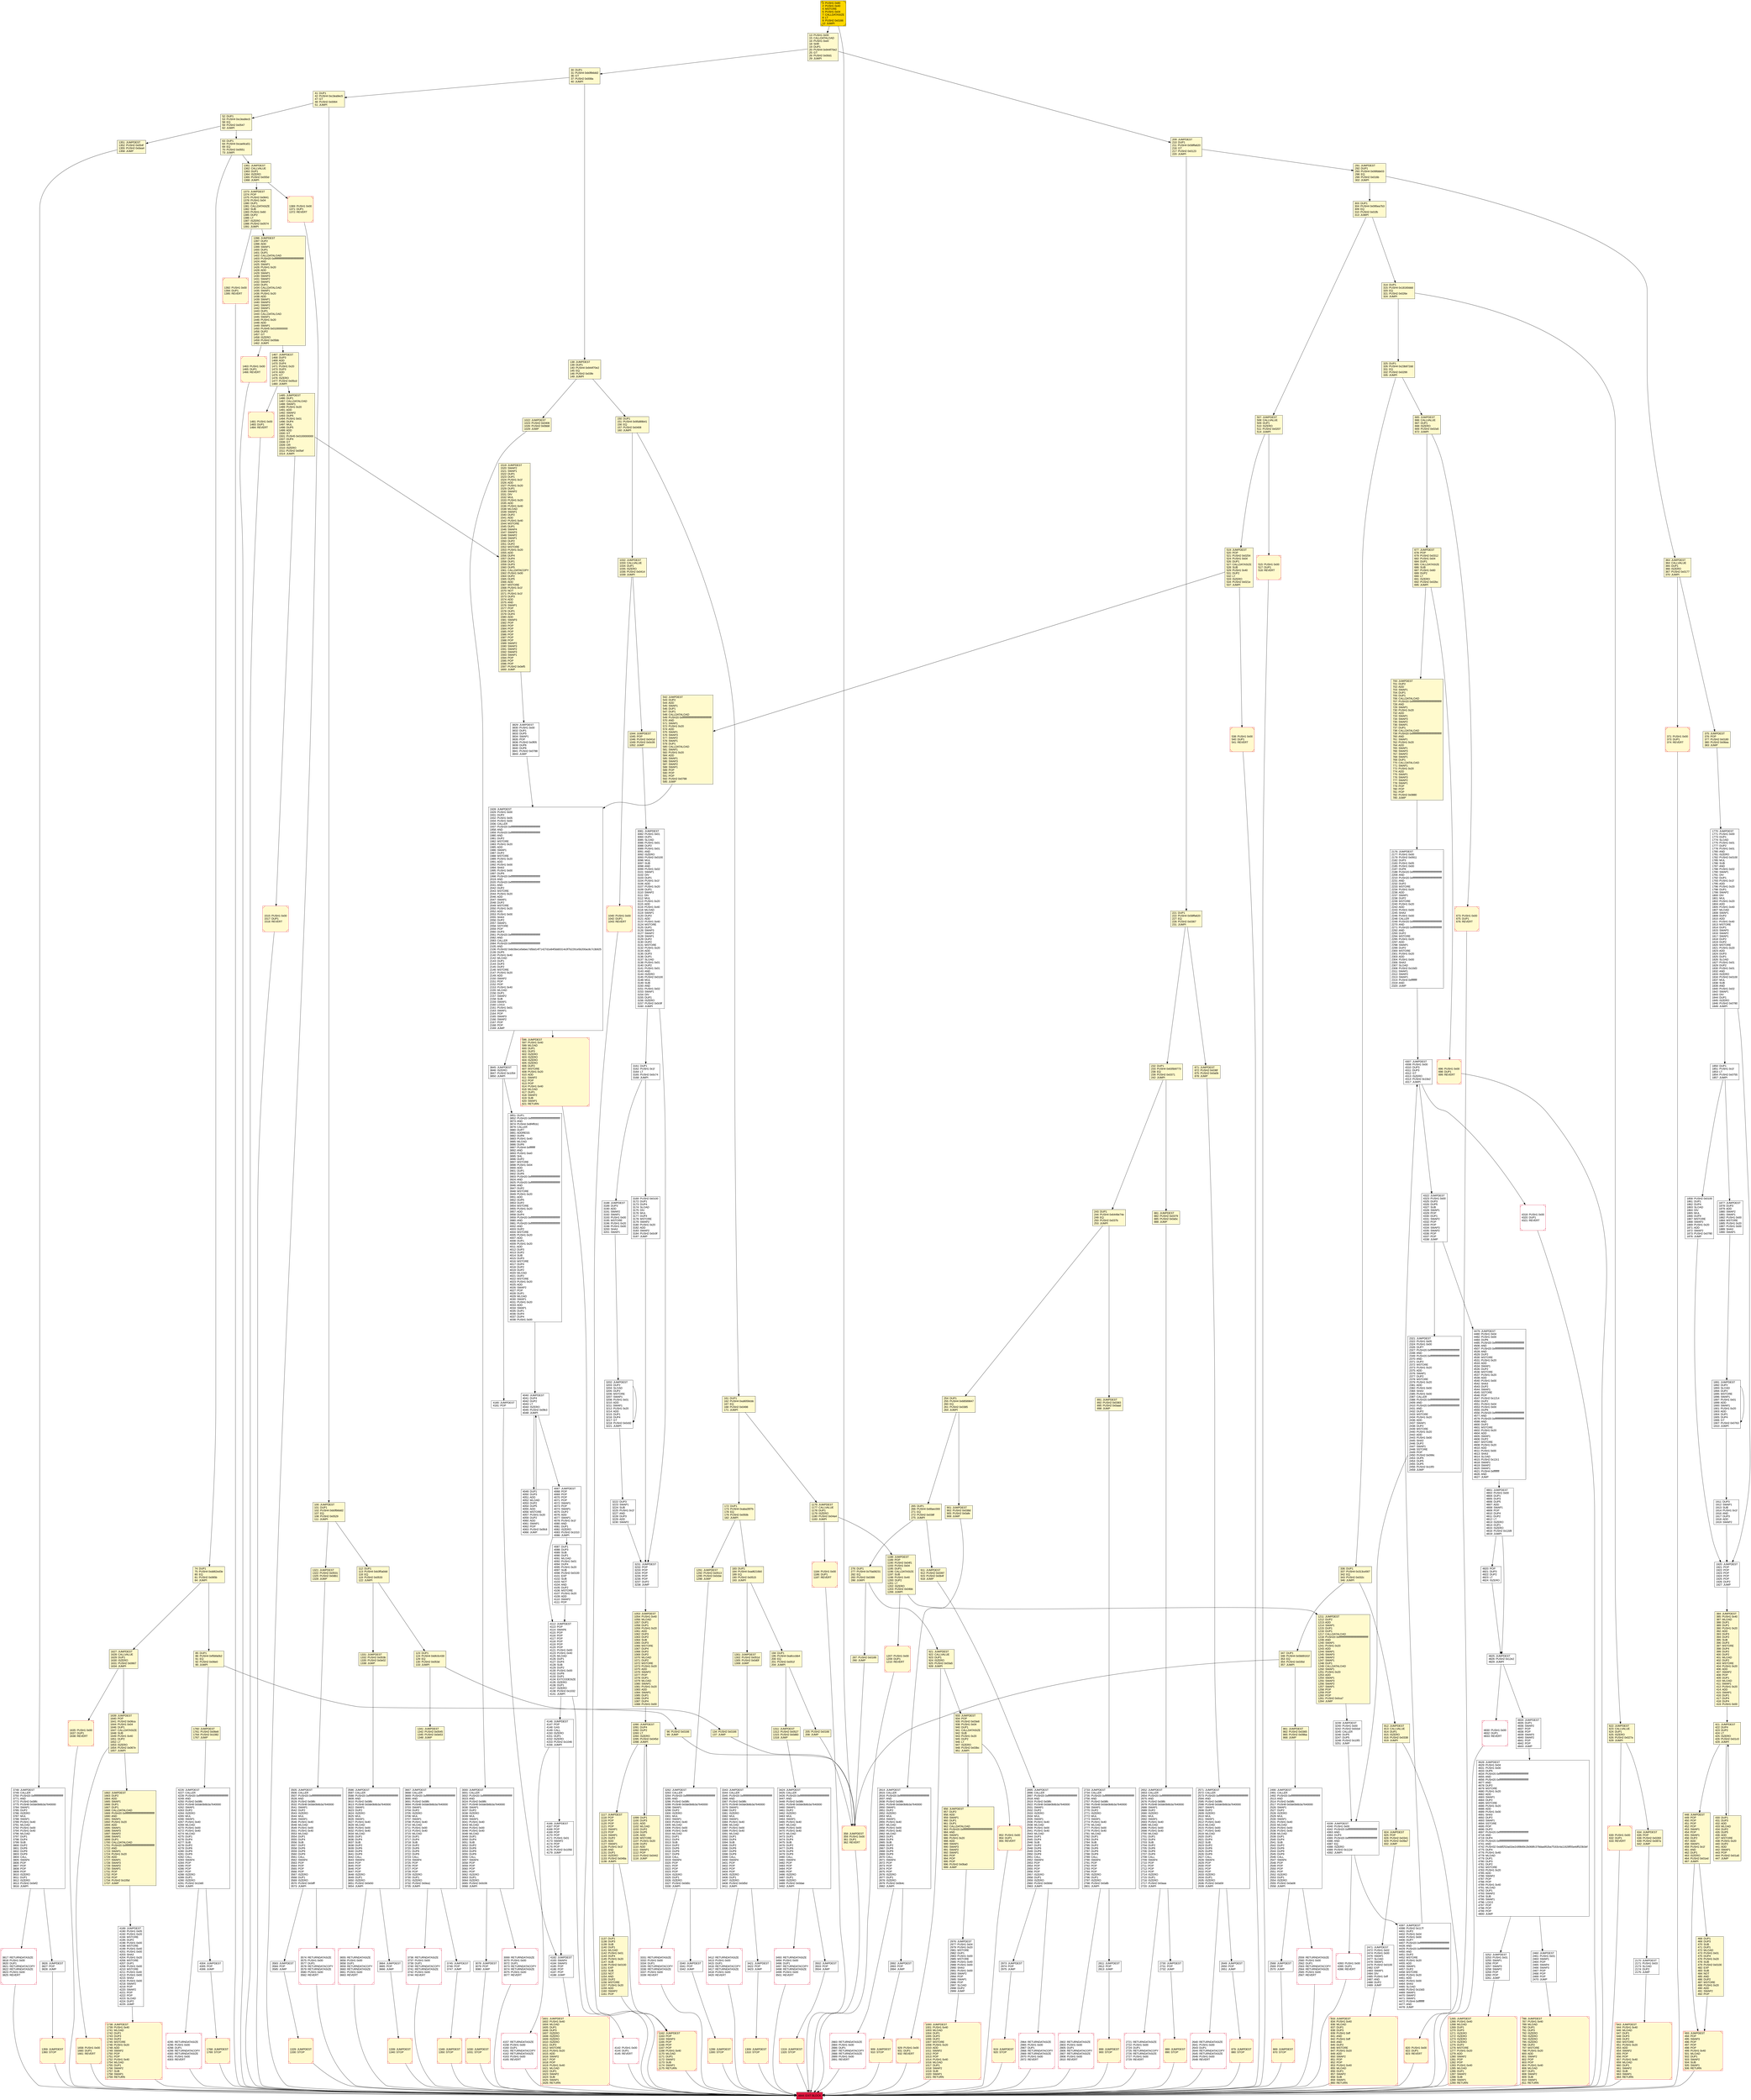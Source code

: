 digraph G {
bgcolor=transparent rankdir=UD;
node [shape=box style=filled color=black fillcolor=white fontname=arial fontcolor=black];
929 [label="929: PUSH1 0x00\l931: DUP1\l932: REVERT\l" fillcolor=lemonchiffon shape=Msquare color=crimson ];
63 [label="63: DUP1\l64: PUSH4 0xcae9ca51\l69: EQ\l70: PUSH2 0x0551\l73: JUMPI\l" fillcolor=lemonchiffon ];
919 [label="919: JUMPDEST\l920: STOP\l" fillcolor=lemonchiffon shape=Msquare color=crimson ];
287 [label="287: PUSH2 0x0166\l290: JUMP\l" fillcolor=lemonchiffon ];
336 [label="336: DUP1\l337: PUSH4 0x313ce567\l342: EQ\l343: PUSH2 0x032c\l346: JUMPI\l" fillcolor=lemonchiffon ];
1291 [label="1291: JUMPDEST\l1292: PUSH2 0x0513\l1295: PUSH2 0x0cbe\l1298: JUMP\l" fillcolor=lemonchiffon ];
1090 [label="1090: JUMPDEST\l1091: DUP4\l1092: DUP2\l1093: LT\l1094: ISZERO\l1095: PUSH2 0x045d\l1098: JUMPI\l" fillcolor=lemonchiffon ];
221 [label="221: DUP1\l222: PUSH4 0x58ffa620\l227: EQ\l228: PUSH2 0x0367\l231: JUMPI\l" fillcolor=lemonchiffon ];
1858 [label="1858: PUSH2 0x0100\l1861: DUP1\l1862: DUP4\l1863: SLOAD\l1864: DIV\l1865: MUL\l1866: DUP4\l1867: MSTORE\l1868: SWAP2\l1869: PUSH1 0x20\l1871: ADD\l1872: SWAP2\l1873: PUSH2 0x0780\l1876: JUMP\l" ];
1311 [label="1311: JUMPDEST\l1312: PUSH2 0x0527\l1315: PUSH2 0x0d60\l1318: JUMP\l" fillcolor=lemonchiffon ];
1463 [label="1463: PUSH1 0x00\l1465: DUP1\l1466: REVERT\l" fillcolor=lemonchiffon shape=Msquare color=crimson ];
899 [label="899: JUMPDEST\l900: STOP\l" fillcolor=lemonchiffon shape=Msquare color=crimson ];
909 [label="909: JUMPDEST\l910: STOP\l" fillcolor=lemonchiffon shape=Msquare color=crimson ];
952 [label="952: PUSH1 0x00\l954: DUP1\l955: REVERT\l" fillcolor=lemonchiffon shape=Msquare color=crimson ];
3252 [label="3252: JUMPDEST\l3253: PUSH1 0x01\l3255: SWAP1\l3256: POP\l3257: SWAP3\l3258: SWAP2\l3259: POP\l3260: POP\l3261: JUMP\l" ];
3000 [label="3000: JUMPDEST\l3001: CALLER\l3002: PUSH20 0xffffffffffffffffffffffffffffffffffffffff\l3023: AND\l3024: PUSH2 0x08fc\l3027: PUSH8 0x0de0b6b3a7640000\l3036: SWAP1\l3037: DUP2\l3038: ISZERO\l3039: MUL\l3040: SWAP1\l3041: PUSH1 0x40\l3043: MLOAD\l3044: PUSH1 0x00\l3046: PUSH1 0x40\l3048: MLOAD\l3049: DUP1\l3050: DUP4\l3051: SUB\l3052: DUP2\l3053: DUP6\l3054: DUP9\l3055: DUP9\l3056: CALL\l3057: SWAP4\l3058: POP\l3059: POP\l3060: POP\l3061: POP\l3062: ISZERO\l3063: DUP1\l3064: ISZERO\l3065: PUSH2 0x0c06\l3068: JUMPI\l" ];
4157 [label="4157: RETURNDATASIZE\l4158: PUSH1 0x00\l4160: DUP1\l4161: RETURNDATACOPY\l4162: RETURNDATASIZE\l4163: PUSH1 0x00\l4165: REVERT\l" shape=Msquare color=crimson ];
4339 [label="4339: JUMPDEST\l4340: PUSH1 0x00\l4342: PUSH20 0xffffffffffffffffffffffffffffffffffffffff\l4363: AND\l4364: DUP3\l4365: PUSH20 0xffffffffffffffffffffffffffffffffffffffff\l4386: AND\l4387: EQ\l4388: ISZERO\l4389: PUSH2 0x112d\l4392: JUMPI\l" ];
3340 [label="3340: JUMPDEST\l3341: POP\l3342: JUMP\l" ];
786 [label="786: JUMPDEST\l787: PUSH1 0x40\l789: MLOAD\l790: DUP1\l791: DUP3\l792: ISZERO\l793: ISZERO\l794: ISZERO\l795: ISZERO\l796: DUP2\l797: MSTORE\l798: PUSH1 0x20\l800: ADD\l801: SWAP2\l802: POP\l803: POP\l804: PUSH1 0x40\l806: MLOAD\l807: DUP1\l808: SWAP2\l809: SUB\l810: SWAP1\l811: RETURN\l" fillcolor=lemonchiffon shape=Msquare color=crimson ];
634 [label="634: JUMPDEST\l635: POP\l636: PUSH2 0x0283\l639: PUSH2 0x087a\l642: JUMP\l" fillcolor=lemonchiffon ];
254 [label="254: DUP1\l255: PUSH4 0x68589847\l260: EQ\l261: PUSH2 0x0385\l264: JUMPI\l" fillcolor=lemonchiffon ];
1467 [label="1467: JUMPDEST\l1468: DUP3\l1469: ADD\l1470: DUP4\l1471: PUSH1 0x20\l1473: DUP3\l1474: ADD\l1475: GT\l1476: ISZERO\l1477: PUSH2 0x05cd\l1480: JUMPI\l" fillcolor=lemonchiffon ];
1485 [label="1485: JUMPDEST\l1486: DUP1\l1487: CALLDATALOAD\l1488: SWAP1\l1489: PUSH1 0x20\l1491: ADD\l1492: SWAP2\l1493: DUP5\l1494: PUSH1 0x01\l1496: DUP4\l1497: MUL\l1498: DUP5\l1499: ADD\l1500: GT\l1501: PUSH5 0x0100000000\l1507: DUP4\l1508: GT\l1509: OR\l1510: ISZERO\l1511: PUSH2 0x05ef\l1514: JUMPI\l" fillcolor=lemonchiffon ];
1928 [label="1928: JUMPDEST\l1929: PUSH1 0x00\l1931: DUP2\l1932: PUSH1 0x05\l1934: PUSH1 0x00\l1936: CALLER\l1937: PUSH20 0xffffffffffffffffffffffffffffffffffffffff\l1958: AND\l1959: PUSH20 0xffffffffffffffffffffffffffffffffffffffff\l1980: AND\l1981: DUP2\l1982: MSTORE\l1983: PUSH1 0x20\l1985: ADD\l1986: SWAP1\l1987: DUP2\l1988: MSTORE\l1989: PUSH1 0x20\l1991: ADD\l1992: PUSH1 0x00\l1994: SHA3\l1995: PUSH1 0x00\l1997: DUP6\l1998: PUSH20 0xffffffffffffffffffffffffffffffffffffffff\l2019: AND\l2020: PUSH20 0xffffffffffffffffffffffffffffffffffffffff\l2041: AND\l2042: DUP2\l2043: MSTORE\l2044: PUSH1 0x20\l2046: ADD\l2047: SWAP1\l2048: DUP2\l2049: MSTORE\l2050: PUSH1 0x20\l2052: ADD\l2053: PUSH1 0x00\l2055: SHA3\l2056: DUP2\l2057: SWAP1\l2058: SSTORE\l2059: POP\l2060: DUP3\l2061: PUSH20 0xffffffffffffffffffffffffffffffffffffffff\l2082: AND\l2083: CALLER\l2084: PUSH20 0xffffffffffffffffffffffffffffffffffffffff\l2105: AND\l2106: PUSH32 0x8c5be1e5ebec7d5bd14f71427d1e84f3dd0314c0f7b2291e5b200ac8c7c3b925\l2139: DUP5\l2140: PUSH1 0x40\l2142: MLOAD\l2143: DUP1\l2144: DUP3\l2145: DUP2\l2146: MSTORE\l2147: PUSH1 0x20\l2149: ADD\l2150: SWAP2\l2151: POP\l2152: POP\l2153: PUSH1 0x40\l2155: MLOAD\l2156: DUP1\l2157: SWAP2\l2158: SUB\l2159: SWAP1\l2160: LOG3\l2161: PUSH1 0x01\l2163: SWAP1\l2164: POP\l2165: SWAP3\l2166: SWAP2\l2167: POP\l2168: POP\l2169: JUMP\l" ];
2814 [label="2814: JUMPDEST\l2815: CALLER\l2816: PUSH20 0xffffffffffffffffffffffffffffffffffffffff\l2837: AND\l2838: PUSH2 0x08fc\l2841: PUSH8 0x0de0b6b3a7640000\l2850: SWAP1\l2851: DUP2\l2852: ISZERO\l2853: MUL\l2854: SWAP1\l2855: PUSH1 0x40\l2857: MLOAD\l2858: PUSH1 0x00\l2860: PUSH1 0x40\l2862: MLOAD\l2863: DUP1\l2864: DUP4\l2865: SUB\l2866: DUP2\l2867: DUP6\l2868: DUP9\l2869: DUP9\l2870: CALL\l2871: SWAP4\l2872: POP\l2873: POP\l2874: POP\l2875: POP\l2876: ISZERO\l2877: DUP1\l2878: ISZERO\l2879: PUSH2 0x0b4c\l2882: JUMPI\l" ];
3202 [label="3202: JUMPDEST\l3203: DUP2\l3204: SLOAD\l3205: DUP2\l3206: MSTORE\l3207: SWAP1\l3208: PUSH1 0x01\l3210: ADD\l3211: SWAP1\l3212: PUSH1 0x20\l3214: ADD\l3215: DUP1\l3216: DUP4\l3217: GT\l3218: PUSH2 0x0c82\l3221: JUMPI\l" ];
1519 [label="1519: JUMPDEST\l1520: SWAP2\l1521: SWAP1\l1522: DUP1\l1523: DUP1\l1524: PUSH1 0x1f\l1526: ADD\l1527: PUSH1 0x20\l1529: DUP1\l1530: SWAP2\l1531: DIV\l1532: MUL\l1533: PUSH1 0x20\l1535: ADD\l1536: PUSH1 0x40\l1538: MLOAD\l1539: SWAP1\l1540: DUP2\l1541: ADD\l1542: PUSH1 0x40\l1544: MSTORE\l1545: DUP1\l1546: SWAP4\l1547: SWAP3\l1548: SWAP2\l1549: SWAP1\l1550: DUP2\l1551: DUP2\l1552: MSTORE\l1553: PUSH1 0x20\l1555: ADD\l1556: DUP4\l1557: DUP4\l1558: DUP1\l1559: DUP3\l1560: DUP5\l1561: CALLDATACOPY\l1562: PUSH1 0x00\l1564: DUP2\l1565: DUP5\l1566: ADD\l1567: MSTORE\l1568: PUSH1 0x1f\l1570: NOT\l1571: PUSH1 0x1f\l1573: DUP3\l1574: ADD\l1575: AND\l1576: SWAP1\l1577: POP\l1578: DUP1\l1579: DUP4\l1580: ADD\l1581: SWAP3\l1582: POP\l1583: POP\l1584: POP\l1585: POP\l1586: POP\l1587: POP\l1588: POP\l1589: SWAP2\l1590: SWAP3\l1591: SWAP2\l1592: SWAP3\l1593: SWAP1\l1594: POP\l1595: POP\l1596: POP\l1597: PUSH2 0x0ef5\l1600: JUMP\l" fillcolor=lemonchiffon ];
1515 [label="1515: PUSH1 0x00\l1517: DUP1\l1518: REVERT\l" fillcolor=lemonchiffon shape=Msquare color=crimson ];
2640 [label="2640: RETURNDATASIZE\l2641: PUSH1 0x00\l2643: DUP1\l2644: RETURNDATACOPY\l2645: RETURNDATASIZE\l2646: PUSH1 0x00\l2648: REVERT\l" shape=Msquare color=crimson ];
1877 [label="1877: JUMPDEST\l1878: DUP3\l1879: ADD\l1880: SWAP2\l1881: SWAP1\l1882: PUSH1 0x00\l1884: MSTORE\l1885: PUSH1 0x20\l1887: PUSH1 0x00\l1889: SHA3\l1890: SWAP1\l" ];
2321 [label="2321: JUMPDEST\l2322: PUSH1 0x05\l2324: PUSH1 0x00\l2326: DUP7\l2327: PUSH20 0xffffffffffffffffffffffffffffffffffffffff\l2348: AND\l2349: PUSH20 0xffffffffffffffffffffffffffffffffffffffff\l2370: AND\l2371: DUP2\l2372: MSTORE\l2373: PUSH1 0x20\l2375: ADD\l2376: SWAP1\l2377: DUP2\l2378: MSTORE\l2379: PUSH1 0x20\l2381: ADD\l2382: PUSH1 0x00\l2384: SHA3\l2385: PUSH1 0x00\l2387: CALLER\l2388: PUSH20 0xffffffffffffffffffffffffffffffffffffffff\l2409: AND\l2410: PUSH20 0xffffffffffffffffffffffffffffffffffffffff\l2431: AND\l2432: DUP2\l2433: MSTORE\l2434: PUSH1 0x20\l2436: ADD\l2437: SWAP1\l2438: DUP2\l2439: MSTORE\l2440: PUSH1 0x20\l2442: ADD\l2443: PUSH1 0x00\l2445: SHA3\l2446: DUP2\l2447: SWAP1\l2448: SSTORE\l2449: POP\l2450: PUSH2 0x099c\l2453: DUP5\l2454: DUP5\l2455: DUP5\l2456: PUSH2 0x10f3\l2459: JUMP\l" ];
861 [label="861: JUMPDEST\l862: PUSH2 0x0365\l865: PUSH2 0x09ba\l868: JUMP\l" fillcolor=lemonchiffon ];
911 [label="911: JUMPDEST\l912: PUSH2 0x0397\l915: PUSH2 0x0b4f\l918: JUMP\l" fillcolor=lemonchiffon ];
2895 [label="2895: JUMPDEST\l2896: CALLER\l2897: PUSH20 0xffffffffffffffffffffffffffffffffffffffff\l2918: AND\l2919: PUSH2 0x08fc\l2922: PUSH8 0x0de0b6b3a7640000\l2931: SWAP1\l2932: DUP2\l2933: ISZERO\l2934: MUL\l2935: SWAP1\l2936: PUSH1 0x40\l2938: MLOAD\l2939: PUSH1 0x00\l2941: PUSH1 0x40\l2943: MLOAD\l2944: DUP1\l2945: DUP4\l2946: SUB\l2947: DUP2\l2948: DUP6\l2949: DUP9\l2950: DUP9\l2951: CALL\l2952: SWAP4\l2953: POP\l2954: POP\l2955: POP\l2956: POP\l2957: ISZERO\l2958: DUP1\l2959: ISZERO\l2960: PUSH2 0x0b9d\l2963: JUMPI\l" ];
1000 [label="1000: JUMPDEST\l1001: PUSH1 0x40\l1003: MLOAD\l1004: DUP1\l1005: DUP3\l1006: DUP2\l1007: MSTORE\l1008: PUSH1 0x20\l1010: ADD\l1011: SWAP2\l1012: POP\l1013: POP\l1014: PUSH1 0x40\l1016: MLOAD\l1017: DUP1\l1018: SWAP2\l1019: SUB\l1020: SWAP1\l1021: RETURN\l" fillcolor=lemonchiffon shape=Msquare color=crimson ];
3655 [label="3655: RETURNDATASIZE\l3656: PUSH1 0x00\l3658: DUP1\l3659: RETURNDATACOPY\l3660: RETURNDATASIZE\l3661: PUSH1 0x00\l3663: REVERT\l" shape=Msquare color=crimson ];
4820 [label="4820: POP\l4821: DUP3\l4822: DUP2\l4823: LT\l4824: ISZERO\l" ];
138 [label="138: JUMPDEST\l139: DUP1\l140: PUSH4 0x944f70e2\l145: EQ\l146: PUSH2 0x03fe\l149: JUMPI\l" fillcolor=lemonchiffon ];
0 [label="0: PUSH1 0x80\l2: PUSH1 0x40\l4: MSTORE\l5: PUSH1 0x04\l7: CALLDATASIZE\l8: LT\l9: PUSH2 0x0166\l12: JUMPI\l" fillcolor=lemonchiffon shape=Msquare fillcolor=gold ];
4180 [label="4180: JUMPDEST\l4181: POP\l" ];
3262 [label="3262: JUMPDEST\l3263: CALLER\l3264: PUSH20 0xffffffffffffffffffffffffffffffffffffffff\l3285: AND\l3286: PUSH2 0x08fc\l3289: PUSH8 0x0de0b6b3a7640000\l3298: SWAP1\l3299: DUP2\l3300: ISZERO\l3301: MUL\l3302: SWAP1\l3303: PUSH1 0x40\l3305: MLOAD\l3306: PUSH1 0x00\l3308: PUSH1 0x40\l3310: MLOAD\l3311: DUP1\l3312: DUP4\l3313: SUB\l3314: DUP2\l3315: DUP6\l3316: DUP9\l3317: DUP9\l3318: CALL\l3319: SWAP4\l3320: POP\l3321: POP\l3322: POP\l3323: POP\l3324: ISZERO\l3325: DUP1\l3326: ISZERO\l3327: PUSH2 0x0d0c\l3330: JUMPI\l" ];
1481 [label="1481: PUSH1 0x00\l1483: DUP1\l1484: REVERT\l" fillcolor=lemonchiffon shape=Msquare color=crimson ];
183 [label="183: DUP1\l184: PUSH4 0xad6216b0\l189: EQ\l190: PUSH2 0x0515\l193: JUMPI\l" fillcolor=lemonchiffon ];
2892 [label="2892: JUMPDEST\l2893: POP\l2894: JUMP\l" ];
921 [label="921: JUMPDEST\l922: CALLVALUE\l923: DUP1\l924: ISZERO\l925: PUSH2 0x03a5\l928: JUMPI\l" fillcolor=lemonchiffon ];
1117 [label="1117: JUMPDEST\l1118: POP\l1119: POP\l1120: POP\l1121: POP\l1122: SWAP1\l1123: POP\l1124: SWAP1\l1125: DUP2\l1126: ADD\l1127: SWAP1\l1128: PUSH1 0x1f\l1130: AND\l1131: DUP1\l1132: ISZERO\l1133: PUSH2 0x048a\l1136: JUMPI\l" fillcolor=lemonchiffon ];
493 [label="493: JUMPDEST\l494: POP\l495: SWAP3\l496: POP\l497: POP\l498: POP\l499: PUSH1 0x40\l501: MLOAD\l502: DUP1\l503: SWAP2\l504: SUB\l505: SWAP1\l506: RETURN\l" fillcolor=lemonchiffon shape=Msquare color=crimson ];
3421 [label="3421: JUMPDEST\l3422: POP\l3423: JUMP\l" ];
4166 [label="4166: JUMPDEST\l4167: POP\l4168: POP\l4169: POP\l4170: POP\l4171: PUSH1 0x01\l4173: SWAP2\l4174: POP\l4175: POP\l4176: PUSH2 0x1056\l4179: JUMP\l" ];
85 [label="85: DUP1\l86: PUSH4 0xf5bfa0b2\l91: EQ\l92: PUSH2 0x06e0\l95: JUMPI\l" fillcolor=lemonchiffon ];
3736 [label="3736: RETURNDATASIZE\l3737: PUSH1 0x00\l3739: DUP1\l3740: RETURNDATACOPY\l3741: RETURNDATASIZE\l3742: PUSH1 0x00\l3744: REVERT\l" shape=Msquare color=crimson ];
1299 [label="1299: JUMPDEST\l1300: STOP\l" fillcolor=lemonchiffon shape=Msquare color=crimson ];
194 [label="194: DUP1\l195: PUSH4 0xafcccbb4\l200: EQ\l201: PUSH2 0x051f\l204: JUMPI\l" fillcolor=lemonchiffon ];
4393 [label="4393: PUSH1 0x00\l4395: DUP1\l4396: REVERT\l" shape=Msquare color=crimson ];
1309 [label="1309: JUMPDEST\l1310: STOP\l" fillcolor=lemonchiffon shape=Msquare color=crimson ];
3502 [label="3502: JUMPDEST\l3503: POP\l3504: JUMP\l" ];
1188 [label="1188: JUMPDEST\l1189: POP\l1190: PUSH2 0x04f1\l1193: PUSH1 0x04\l1195: DUP1\l1196: CALLDATASIZE\l1197: SUB\l1198: PUSH1 0x40\l1200: DUP2\l1201: LT\l1202: ISZERO\l1203: PUSH2 0x04bb\l1206: JUMPI\l" fillcolor=lemonchiffon ];
820 [label="820: PUSH1 0x00\l822: DUP1\l823: REVERT\l" fillcolor=lemonchiffon shape=Msquare color=crimson ];
276 [label="276: DUP1\l277: PUSH4 0x70a08231\l282: EQ\l283: PUSH2 0x0399\l286: JUMPI\l" fillcolor=lemonchiffon ];
4479 [label="4479: JUMPDEST\l4480: PUSH1 0x04\l4482: PUSH1 0x00\l4484: DUP6\l4485: PUSH20 0xffffffffffffffffffffffffffffffffffffffff\l4506: AND\l4507: PUSH20 0xffffffffffffffffffffffffffffffffffffffff\l4528: AND\l4529: DUP2\l4530: MSTORE\l4531: PUSH1 0x20\l4533: ADD\l4534: SWAP1\l4535: DUP2\l4536: MSTORE\l4537: PUSH1 0x20\l4539: ADD\l4540: PUSH1 0x00\l4542: SHA3\l4543: DUP2\l4544: SWAP1\l4545: SSTORE\l4546: POP\l4547: PUSH2 0x1214\l4550: DUP2\l4551: PUSH1 0x04\l4553: PUSH1 0x00\l4555: DUP6\l4556: PUSH20 0xffffffffffffffffffffffffffffffffffffffff\l4577: AND\l4578: PUSH20 0xffffffffffffffffffffffffffffffffffffffff\l4599: AND\l4600: DUP2\l4601: MSTORE\l4602: PUSH1 0x20\l4604: ADD\l4605: SWAP1\l4606: DUP2\l4607: MSTORE\l4608: PUSH1 0x20\l4610: ADD\l4611: PUSH1 0x00\l4613: SHA3\l4614: SLOAD\l4615: PUSH2 0x12c1\l4618: SWAP1\l4619: SWAP2\l4620: SWAP1\l4621: PUSH4 0xffffffff\l4626: AND\l4627: JUMP\l" ];
112 [label="112: DUP1\l113: PUSH4 0xb3f5a0dd\l118: EQ\l119: PUSH2 0x0533\l122: JUMPI\l" fillcolor=lemonchiffon ];
4307 [label="4307: JUMPDEST\l4308: PUSH1 0x00\l4310: DUP3\l4311: DUP3\l4312: GT\l4313: ISZERO\l4314: PUSH2 0x10e2\l4317: JUMPI\l" ];
1351 [label="1351: JUMPDEST\l1352: PUSH2 0x054f\l1355: PUSH2 0x0ea4\l1358: JUMP\l" fillcolor=lemonchiffon ];
347 [label="347: DUP1\l348: PUSH4 0x58d9161f\l353: EQ\l354: PUSH2 0x035d\l357: JUMPI\l" fillcolor=lemonchiffon ];
2176 [label="2176: JUMPDEST\l2177: PUSH1 0x00\l2179: PUSH2 0x0911\l2182: DUP3\l2183: PUSH1 0x05\l2185: PUSH1 0x00\l2187: DUP8\l2188: PUSH20 0xffffffffffffffffffffffffffffffffffffffff\l2209: AND\l2210: PUSH20 0xffffffffffffffffffffffffffffffffffffffff\l2231: AND\l2232: DUP2\l2233: MSTORE\l2234: PUSH1 0x20\l2236: ADD\l2237: SWAP1\l2238: DUP2\l2239: MSTORE\l2240: PUSH1 0x20\l2242: ADD\l2243: PUSH1 0x00\l2245: SHA3\l2246: PUSH1 0x00\l2248: CALLER\l2249: PUSH20 0xffffffffffffffffffffffffffffffffffffffff\l2270: AND\l2271: PUSH20 0xffffffffffffffffffffffffffffffffffffffff\l2292: AND\l2293: DUP2\l2294: MSTORE\l2295: PUSH1 0x20\l2297: ADD\l2298: SWAP1\l2299: DUP2\l2300: MSTORE\l2301: PUSH1 0x20\l2303: ADD\l2304: PUSH1 0x00\l2306: SHA3\l2307: SLOAD\l2308: PUSH2 0x10d3\l2311: SWAP1\l2312: SWAP2\l2313: SWAP1\l2314: PUSH4 0xffffffff\l2319: AND\l2320: JUMP\l" ];
3586 [label="3586: JUMPDEST\l3587: CALLER\l3588: PUSH20 0xffffffffffffffffffffffffffffffffffffffff\l3609: AND\l3610: PUSH2 0x08fc\l3613: PUSH8 0x0de0b6b3a7640000\l3622: SWAP1\l3623: DUP2\l3624: ISZERO\l3625: MUL\l3626: SWAP1\l3627: PUSH1 0x40\l3629: MLOAD\l3630: PUSH1 0x00\l3632: PUSH1 0x40\l3634: MLOAD\l3635: DUP1\l3636: DUP4\l3637: SUB\l3638: DUP2\l3639: DUP6\l3640: DUP9\l3641: DUP9\l3642: CALL\l3643: SWAP4\l3644: POP\l3645: POP\l3646: POP\l3647: POP\l3648: ISZERO\l3649: DUP1\l3650: ISZERO\l3651: PUSH2 0x0e50\l3654: JUMPI\l" ];
1329 [label="1329: JUMPDEST\l1330: STOP\l" fillcolor=lemonchiffon shape=Msquare color=crimson ];
375 [label="375: JUMPDEST\l376: POP\l377: PUSH2 0x0180\l380: PUSH2 0x06ea\l383: JUMP\l" fillcolor=lemonchiffon ];
4067 [label="4067: JUMPDEST\l4068: POP\l4069: POP\l4070: POP\l4071: POP\l4072: SWAP1\l4073: POP\l4074: SWAP1\l4075: DUP2\l4076: ADD\l4077: SWAP1\l4078: PUSH1 0x1f\l4080: AND\l4081: DUP1\l4082: ISZERO\l4083: PUSH2 0x1010\l4086: JUMPI\l" ];
100 [label="100: JUMPDEST\l101: DUP1\l102: PUSH4 0xb0fb6dd2\l107: EQ\l108: PUSH2 0x0529\l111: JUMPI\l" fillcolor=lemonchiffon ];
3231 [label="3231: JUMPDEST\l3232: POP\l3233: POP\l3234: POP\l3235: POP\l3236: POP\l3237: DUP2\l3238: JUMP\l" ];
3667 [label="3667: JUMPDEST\l3668: CALLER\l3669: PUSH20 0xffffffffffffffffffffffffffffffffffffffff\l3690: AND\l3691: PUSH2 0x08fc\l3694: PUSH8 0x0de0b6b3a7640000\l3703: SWAP1\l3704: DUP2\l3705: ISZERO\l3706: MUL\l3707: SWAP1\l3708: PUSH1 0x40\l3710: MLOAD\l3711: PUSH1 0x00\l3713: PUSH1 0x40\l3715: MLOAD\l3716: DUP1\l3717: DUP4\l3718: SUB\l3719: DUP2\l3720: DUP6\l3721: DUP9\l3722: DUP9\l3723: CALL\l3724: SWAP4\l3725: POP\l3726: POP\l3727: POP\l3728: POP\l3729: ISZERO\l3730: DUP1\l3731: ISZERO\l3732: PUSH2 0x0ea1\l3735: JUMPI\l" ];
1053 [label="1053: JUMPDEST\l1054: PUSH1 0x40\l1056: MLOAD\l1057: DUP1\l1058: DUP1\l1059: PUSH1 0x20\l1061: ADD\l1062: DUP3\l1063: DUP2\l1064: SUB\l1065: DUP3\l1066: MSTORE\l1067: DUP4\l1068: DUP2\l1069: DUP2\l1070: MLOAD\l1071: DUP2\l1072: MSTORE\l1073: PUSH1 0x20\l1075: ADD\l1076: SWAP2\l1077: POP\l1078: DUP1\l1079: MLOAD\l1080: SWAP1\l1081: PUSH1 0x20\l1083: ADD\l1084: SWAP1\l1085: DUP1\l1086: DUP4\l1087: DUP4\l1088: PUSH1 0x00\l" fillcolor=lemonchiffon ];
3222 [label="3222: DUP3\l3223: SWAP1\l3224: SUB\l3225: PUSH1 0x1f\l3227: AND\l3228: DUP3\l3229: ADD\l3230: SWAP2\l" ];
2471 [label="2471: JUMPDEST\l2472: PUSH1 0x02\l2474: PUSH1 0x00\l2476: SWAP1\l2477: SLOAD\l2478: SWAP1\l2479: PUSH2 0x0100\l2482: EXP\l2483: SWAP1\l2484: DIV\l2485: PUSH1 0xff\l2487: AND\l2488: DUP2\l2489: JUMP\l" ];
1339 [label="1339: JUMPDEST\l1340: STOP\l" fillcolor=lemonchiffon shape=Msquare color=crimson ];
4801 [label="4801: JUMPDEST\l4802: PUSH1 0x00\l4804: DUP1\l4805: DUP3\l4806: DUP5\l4807: ADD\l4808: SWAP1\l4809: POP\l4810: DUP4\l4811: DUP2\l4812: LT\l4813: ISZERO\l4814: DUP1\l4815: ISZERO\l4816: PUSH2 0x12d9\l4819: JUMPI\l" ];
1319 [label="1319: JUMPDEST\l1320: STOP\l" fillcolor=lemonchiffon shape=Msquare color=crimson ];
812 [label="812: JUMPDEST\l813: CALLVALUE\l814: DUP1\l815: ISZERO\l816: PUSH2 0x0338\l819: JUMPI\l" fillcolor=lemonchiffon ];
1044 [label="1044: JUMPDEST\l1045: POP\l1046: PUSH2 0x041d\l1049: PUSH2 0x0c09\l1052: JUMP\l" fillcolor=lemonchiffon ];
2721 [label="2721: RETURNDATASIZE\l2722: PUSH1 0x00\l2724: DUP1\l2725: RETURNDATACOPY\l2726: RETURNDATASIZE\l2727: PUSH1 0x00\l2729: REVERT\l" shape=Msquare color=crimson ];
2973 [label="2973: JUMPDEST\l2974: POP\l2975: JUMP\l" ];
325 [label="325: DUP1\l326: PUSH4 0x23b872dd\l331: EQ\l332: PUSH2 0x0299\l335: JUMPI\l" fillcolor=lemonchiffon ];
2490 [label="2490: JUMPDEST\l2491: CALLER\l2492: PUSH20 0xffffffffffffffffffffffffffffffffffffffff\l2513: AND\l2514: PUSH2 0x08fc\l2517: PUSH8 0x0de0b6b3a7640000\l2526: SWAP1\l2527: DUP2\l2528: ISZERO\l2529: MUL\l2530: SWAP1\l2531: PUSH1 0x40\l2533: MLOAD\l2534: PUSH1 0x00\l2536: PUSH1 0x40\l2538: MLOAD\l2539: DUP1\l2540: DUP4\l2541: SUB\l2542: DUP2\l2543: DUP6\l2544: DUP9\l2545: DUP9\l2546: CALL\l2547: SWAP4\l2548: POP\l2549: POP\l2550: POP\l2551: POP\l2552: ISZERO\l2553: DUP1\l2554: ISZERO\l2555: PUSH2 0x0a08\l2558: JUMPI\l" ];
1211 [label="1211: JUMPDEST\l1212: DUP2\l1213: ADD\l1214: SWAP1\l1215: DUP1\l1216: DUP1\l1217: CALLDATALOAD\l1218: PUSH20 0xffffffffffffffffffffffffffffffffffffffff\l1239: AND\l1240: SWAP1\l1241: PUSH1 0x20\l1243: ADD\l1244: SWAP1\l1245: SWAP3\l1246: SWAP2\l1247: SWAP1\l1248: DUP1\l1249: CALLDATALOAD\l1250: SWAP1\l1251: PUSH1 0x20\l1253: ADD\l1254: SWAP1\l1255: SWAP3\l1256: SWAP2\l1257: SWAP1\l1258: POP\l1259: POP\l1260: POP\l1261: PUSH2 0x0ca7\l1264: JUMP\l" fillcolor=lemonchiffon ];
430 [label="430: DUP1\l431: DUP3\l432: ADD\l433: MLOAD\l434: DUP2\l435: DUP5\l436: ADD\l437: MSTORE\l438: PUSH1 0x20\l440: DUP2\l441: ADD\l442: SWAP1\l443: POP\l444: PUSH2 0x01a5\l447: JUMP\l" fillcolor=lemonchiffon ];
507 [label="507: JUMPDEST\l508: CALLVALUE\l509: DUP1\l510: ISZERO\l511: PUSH2 0x0207\l514: JUMPI\l" fillcolor=lemonchiffon ];
1349 [label="1349: JUMPDEST\l1350: STOP\l" fillcolor=lemonchiffon shape=Msquare color=crimson ];
1392 [label="1392: PUSH1 0x00\l1394: DUP1\l1395: REVERT\l" fillcolor=lemonchiffon shape=Msquare color=crimson ];
371 [label="371: PUSH1 0x00\l373: DUP1\l374: REVERT\l" fillcolor=lemonchiffon shape=Msquare color=crimson ];
3829 [label="3829: JUMPDEST\l3830: PUSH1 0x00\l3832: DUP1\l3833: DUP5\l3834: SWAP1\l3835: POP\l3836: PUSH2 0x0f05\l3839: DUP6\l3840: DUP6\l3841: PUSH2 0x0788\l3844: JUMP\l" ];
232 [label="232: DUP1\l233: PUSH4 0x635b9773\l238: EQ\l239: PUSH2 0x0371\l242: JUMPI\l" fillcolor=lemonchiffon ];
665 [label="665: JUMPDEST\l666: CALLVALUE\l667: DUP1\l668: ISZERO\l669: PUSH2 0x02a5\l672: JUMPI\l" fillcolor=lemonchiffon ];
3583 [label="3583: JUMPDEST\l3584: POP\l3585: JUMP\l" ];
1359 [label="1359: JUMPDEST\l1360: STOP\l" fillcolor=lemonchiffon shape=Msquare color=crimson ];
4295 [label="4295: RETURNDATASIZE\l4296: PUSH1 0x00\l4298: DUP1\l4299: RETURNDATACOPY\l4300: RETURNDATASIZE\l4301: PUSH1 0x00\l4303: REVERT\l" shape=Msquare color=crimson ];
2170 [label="2170: JUMPDEST\l2171: PUSH1 0x03\l2173: SLOAD\l2174: DUP2\l2175: JUMP\l" ];
468 [label="468: DUP1\l469: DUP3\l470: SUB\l471: DUP1\l472: MLOAD\l473: PUSH1 0x01\l475: DUP4\l476: PUSH1 0x20\l478: SUB\l479: PUSH2 0x0100\l482: EXP\l483: SUB\l484: NOT\l485: AND\l486: DUP2\l487: MSTORE\l488: PUSH1 0x20\l490: ADD\l491: SWAP2\l492: POP\l" fillcolor=lemonchiffon ];
209 [label="209: JUMPDEST\l210: DUP1\l211: PUSH4 0x58ffa620\l216: GT\l217: PUSH2 0x0123\l220: JUMPI\l" fillcolor=lemonchiffon ];
4825 [label="4825: JUMPDEST\l4826: PUSH2 0x12e2\l4829: JUMPI\l" ];
2802 [label="2802: RETURNDATASIZE\l2803: PUSH1 0x00\l2805: DUP1\l2806: RETURNDATACOPY\l2807: RETURNDATASIZE\l2808: PUSH1 0x00\l2810: REVERT\l" shape=Msquare color=crimson ];
4844 [label="4844: EXIT BLOCK\l" fillcolor=crimson ];
889 [label="889: JUMPDEST\l890: STOP\l" fillcolor=lemonchiffon shape=Msquare color=crimson ];
1760 [label="1760: JUMPDEST\l1761: PUSH2 0x06e8\l1764: PUSH2 0x1082\l1767: JUMP\l" fillcolor=lemonchiffon ];
869 [label="869: JUMPDEST\l870: STOP\l" fillcolor=lemonchiffon shape=Msquare color=crimson ];
3817 [label="3817: RETURNDATASIZE\l3818: PUSH1 0x00\l3820: DUP1\l3821: RETURNDATACOPY\l3822: RETURNDATASIZE\l3823: PUSH1 0x00\l3825: REVERT\l" shape=Msquare color=crimson ];
833 [label="833: JUMPDEST\l834: PUSH1 0x40\l836: MLOAD\l837: DUP1\l838: DUP3\l839: PUSH1 0xff\l841: AND\l842: PUSH1 0xff\l844: AND\l845: DUP2\l846: MSTORE\l847: PUSH1 0x20\l849: ADD\l850: SWAP2\l851: POP\l852: POP\l853: PUSH1 0x40\l855: MLOAD\l856: DUP1\l857: SWAP2\l858: SUB\l859: SWAP1\l860: RETURN\l" fillcolor=lemonchiffon shape=Msquare color=crimson ];
3748 [label="3748: JUMPDEST\l3749: CALLER\l3750: PUSH20 0xffffffffffffffffffffffffffffffffffffffff\l3771: AND\l3772: PUSH2 0x08fc\l3775: PUSH8 0x0de0b6b3a7640000\l3784: SWAP1\l3785: DUP2\l3786: ISZERO\l3787: MUL\l3788: SWAP1\l3789: PUSH1 0x40\l3791: MLOAD\l3792: PUSH1 0x00\l3794: PUSH1 0x40\l3796: MLOAD\l3797: DUP1\l3798: DUP4\l3799: SUB\l3800: DUP2\l3801: DUP6\l3802: DUP9\l3803: DUP9\l3804: CALL\l3805: SWAP4\l3806: POP\l3807: POP\l3808: POP\l3809: POP\l3810: ISZERO\l3811: DUP1\l3812: ISZERO\l3813: PUSH2 0x0ef2\l3816: JUMPI\l" ];
1369 [label="1369: PUSH1 0x00\l1371: DUP1\l1372: REVERT\l" fillcolor=lemonchiffon shape=Msquare color=crimson ];
1639 [label="1639: JUMPDEST\l1640: POP\l1641: PUSH2 0x06ca\l1644: PUSH1 0x04\l1646: DUP1\l1647: CALLDATASIZE\l1648: SUB\l1649: PUSH1 0x40\l1651: DUP2\l1652: LT\l1653: ISZERO\l1654: PUSH2 0x067e\l1657: JUMPI\l" fillcolor=lemonchiffon ];
879 [label="879: JUMPDEST\l880: STOP\l" fillcolor=lemonchiffon shape=Msquare color=crimson ];
13 [label="13: PUSH1 0x00\l15: CALLDATALOAD\l16: PUSH1 0xe0\l18: SHR\l19: DUP1\l20: PUSH4 0x944f70e2\l25: GT\l26: PUSH2 0x00d1\l29: JUMPI\l" fillcolor=lemonchiffon ];
4087 [label="4087: DUP1\l4088: DUP3\l4089: SUB\l4090: DUP1\l4091: MLOAD\l4092: PUSH1 0x01\l4094: DUP4\l4095: PUSH1 0x20\l4097: SUB\l4098: PUSH2 0x0100\l4101: EXP\l4102: SUB\l4103: NOT\l4104: AND\l4105: DUP2\l4106: MSTORE\l4107: PUSH1 0x20\l4109: ADD\l4110: SWAP2\l4111: POP\l" ];
1891 [label="1891: JUMPDEST\l1892: DUP2\l1893: SLOAD\l1894: DUP2\l1895: MSTORE\l1896: SWAP1\l1897: PUSH1 0x01\l1899: ADD\l1900: SWAP1\l1901: PUSH1 0x20\l1903: ADD\l1904: DUP1\l1905: DUP4\l1906: GT\l1907: PUSH2 0x0763\l1910: JUMPI\l" ];
673 [label="673: PUSH1 0x00\l675: DUP1\l676: REVERT\l" fillcolor=lemonchiffon shape=Msquare color=crimson ];
1184 [label="1184: PUSH1 0x00\l1186: DUP1\l1187: REVERT\l" fillcolor=lemonchiffon shape=Msquare color=crimson ];
30 [label="30: DUP1\l31: PUSH4 0xb0fb6dd2\l36: GT\l37: PUSH2 0x008a\l40: JUMPI\l" fillcolor=lemonchiffon ];
314 [label="314: DUP1\l315: PUSH4 0x18160ddd\l320: EQ\l321: PUSH2 0x026e\l324: JUMPI\l" fillcolor=lemonchiffon ];
1770 [label="1770: JUMPDEST\l1771: PUSH1 0x00\l1773: DUP1\l1774: SLOAD\l1775: PUSH1 0x01\l1777: DUP2\l1778: PUSH1 0x01\l1780: AND\l1781: ISZERO\l1782: PUSH2 0x0100\l1785: MUL\l1786: SUB\l1787: AND\l1788: PUSH1 0x02\l1790: SWAP1\l1791: DIV\l1792: DUP1\l1793: PUSH1 0x1f\l1795: ADD\l1796: PUSH1 0x20\l1798: DUP1\l1799: SWAP2\l1800: DIV\l1801: MUL\l1802: PUSH1 0x20\l1804: ADD\l1805: PUSH1 0x40\l1807: MLOAD\l1808: SWAP1\l1809: DUP2\l1810: ADD\l1811: PUSH1 0x40\l1813: MSTORE\l1814: DUP1\l1815: SWAP3\l1816: SWAP2\l1817: SWAP1\l1818: DUP2\l1819: DUP2\l1820: MSTORE\l1821: PUSH1 0x20\l1823: ADD\l1824: DUP3\l1825: DUP1\l1826: SLOAD\l1827: PUSH1 0x01\l1829: DUP2\l1830: PUSH1 0x01\l1832: AND\l1833: ISZERO\l1834: PUSH2 0x0100\l1837: MUL\l1838: SUB\l1839: AND\l1840: PUSH1 0x02\l1842: SWAP1\l1843: DIV\l1844: DUP1\l1845: ISZERO\l1846: PUSH2 0x0780\l1849: JUMPI\l" ];
871 [label="871: JUMPDEST\l872: PUSH2 0x036f\l875: PUSH2 0x0a0b\l878: JUMP\l" fillcolor=lemonchiffon ];
243 [label="243: DUP1\l244: PUSH4 0x6449e74e\l249: EQ\l250: PUSH2 0x037b\l253: JUMPI\l" fillcolor=lemonchiffon ];
1162 [label="1162: JUMPDEST\l1163: POP\l1164: SWAP3\l1165: POP\l1166: POP\l1167: POP\l1168: PUSH1 0x40\l1170: MLOAD\l1171: DUP1\l1172: SWAP2\l1173: SUB\l1174: SWAP1\l1175: RETURN\l" fillcolor=lemonchiffon shape=Msquare color=crimson ];
1850 [label="1850: DUP1\l1851: PUSH1 0x1f\l1853: LT\l1854: PUSH2 0x0755\l1857: JUMPI\l" ];
1207 [label="1207: PUSH1 0x00\l1209: DUP1\l1210: REVERT\l" fillcolor=lemonchiffon shape=Msquare color=crimson ];
3331 [label="3331: RETURNDATASIZE\l3332: PUSH1 0x00\l3334: DUP1\l3335: RETURNDATACOPY\l3336: RETURNDATASIZE\l3337: PUSH1 0x00\l3339: REVERT\l" shape=Msquare color=crimson ];
696 [label="696: PUSH1 0x00\l698: DUP1\l699: REVERT\l" fillcolor=lemonchiffon shape=Msquare color=crimson ];
824 [label="824: JUMPDEST\l825: POP\l826: PUSH2 0x0341\l829: PUSH2 0x09a7\l832: JUMP\l" fillcolor=lemonchiffon ];
3851 [label="3851: DUP1\l3852: PUSH20 0xffffffffffffffffffffffffffffffffffffffff\l3873: AND\l3874: PUSH4 0x8f4ffcb1\l3879: CALLER\l3880: DUP7\l3881: ADDRESS\l3882: DUP8\l3883: PUSH1 0x40\l3885: MLOAD\l3886: DUP6\l3887: PUSH4 0xffffffff\l3892: AND\l3893: PUSH1 0xe0\l3895: SHL\l3896: DUP2\l3897: MSTORE\l3898: PUSH1 0x04\l3900: ADD\l3901: DUP1\l3902: DUP6\l3903: PUSH20 0xffffffffffffffffffffffffffffffffffffffff\l3924: AND\l3925: PUSH20 0xffffffffffffffffffffffffffffffffffffffff\l3946: AND\l3947: DUP2\l3948: MSTORE\l3949: PUSH1 0x20\l3951: ADD\l3952: DUP5\l3953: DUP2\l3954: MSTORE\l3955: PUSH1 0x20\l3957: ADD\l3958: DUP4\l3959: PUSH20 0xffffffffffffffffffffffffffffffffffffffff\l3980: AND\l3981: PUSH20 0xffffffffffffffffffffffffffffffffffffffff\l4002: AND\l4003: DUP2\l4004: MSTORE\l4005: PUSH1 0x20\l4007: ADD\l4008: DUP1\l4009: PUSH1 0x20\l4011: ADD\l4012: DUP3\l4013: DUP2\l4014: SUB\l4015: DUP3\l4016: MSTORE\l4017: DUP4\l4018: DUP2\l4019: DUP2\l4020: MLOAD\l4021: DUP2\l4022: MSTORE\l4023: PUSH1 0x20\l4025: ADD\l4026: SWAP2\l4027: POP\l4028: DUP1\l4029: MLOAD\l4030: SWAP1\l4031: PUSH1 0x20\l4033: ADD\l4034: SWAP1\l4035: DUP1\l4036: DUP4\l4037: DUP4\l4038: PUSH1 0x00\l" ];
3078 [label="3078: JUMPDEST\l3079: POP\l3080: JUMP\l" ];
881 [label="881: JUMPDEST\l882: PUSH2 0x0379\l885: PUSH2 0x0a5c\l888: JUMP\l" fillcolor=lemonchiffon ];
172 [label="172: DUP1\l173: PUSH4 0xaba35f7b\l178: EQ\l179: PUSH2 0x050b\l182: JUMPI\l" fillcolor=lemonchiffon ];
3239 [label="3239: JUMPDEST\l3240: PUSH1 0x00\l3242: PUSH2 0x0cb4\l3245: CALLER\l3246: DUP5\l3247: DUP5\l3248: PUSH2 0x10f3\l3251: JUMP\l" ];
519 [label="519: JUMPDEST\l520: POP\l521: PUSH2 0x0254\l524: PUSH1 0x04\l526: DUP1\l527: CALLDATASIZE\l528: SUB\l529: PUSH1 0x40\l531: DUP2\l532: LT\l533: ISZERO\l534: PUSH2 0x021e\l537: JUMPI\l" fillcolor=lemonchiffon ];
4189 [label="4189: JUMPDEST\l4190: PUSH1 0x05\l4192: PUSH1 0x20\l4194: MSTORE\l4195: DUP2\l4196: PUSH1 0x00\l4198: MSTORE\l4199: PUSH1 0x40\l4201: PUSH1 0x00\l4203: SHA3\l4204: PUSH1 0x20\l4206: MSTORE\l4207: DUP1\l4208: PUSH1 0x00\l4210: MSTORE\l4211: PUSH1 0x40\l4213: PUSH1 0x00\l4215: SHA3\l4216: PUSH1 0x00\l4218: SWAP2\l4219: POP\l4220: SWAP2\l4221: POP\l4222: POP\l4223: SLOAD\l4224: DUP2\l4225: JUMP\l" ];
2568 [label="2568: JUMPDEST\l2569: POP\l2570: JUMP\l" ];
384 [label="384: JUMPDEST\l385: PUSH1 0x40\l387: MLOAD\l388: DUP1\l389: DUP1\l390: PUSH1 0x20\l392: ADD\l393: DUP3\l394: DUP2\l395: SUB\l396: DUP3\l397: MSTORE\l398: DUP4\l399: DUP2\l400: DUP2\l401: MLOAD\l402: DUP2\l403: MSTORE\l404: PUSH1 0x20\l406: ADD\l407: SWAP2\l408: POP\l409: DUP1\l410: MLOAD\l411: SWAP1\l412: PUSH1 0x20\l414: ADD\l415: SWAP1\l416: DUP1\l417: DUP4\l418: DUP4\l419: PUSH1 0x00\l" fillcolor=lemonchiffon ];
643 [label="643: JUMPDEST\l644: PUSH1 0x40\l646: MLOAD\l647: DUP1\l648: DUP3\l649: DUP2\l650: MSTORE\l651: PUSH1 0x20\l653: ADD\l654: SWAP2\l655: POP\l656: POP\l657: PUSH1 0x40\l659: MLOAD\l660: DUP1\l661: SWAP2\l662: SUB\l663: SWAP1\l664: RETURN\l" fillcolor=lemonchiffon shape=Msquare color=crimson ];
3845 [label="3845: JUMPDEST\l3846: ISZERO\l3847: PUSH2 0x1054\l3850: JUMPI\l" ];
74 [label="74: DUP1\l75: PUSH4 0xdd62ed3e\l80: EQ\l81: PUSH2 0x065b\l84: JUMPI\l" fillcolor=lemonchiffon ];
123 [label="123: DUP1\l124: PUSH4 0xbfc0c430\l129: EQ\l130: PUSH2 0x053d\l133: JUMPI\l" fillcolor=lemonchiffon ];
1396 [label="1396: JUMPDEST\l1397: DUP2\l1398: ADD\l1399: SWAP1\l1400: DUP1\l1401: DUP1\l1402: CALLDATALOAD\l1403: PUSH20 0xffffffffffffffffffffffffffffffffffffffff\l1424: AND\l1425: SWAP1\l1426: PUSH1 0x20\l1428: ADD\l1429: SWAP1\l1430: SWAP3\l1431: SWAP2\l1432: SWAP1\l1433: DUP1\l1434: CALLDATALOAD\l1435: SWAP1\l1436: PUSH1 0x20\l1438: ADD\l1439: SWAP1\l1440: SWAP3\l1441: SWAP2\l1442: SWAP1\l1443: DUP1\l1444: CALLDATALOAD\l1445: SWAP1\l1446: PUSH1 0x20\l1448: ADD\l1449: SWAP1\l1450: PUSH5 0x0100000000\l1456: DUP2\l1457: GT\l1458: ISZERO\l1459: PUSH2 0x05bb\l1462: JUMPI\l" fillcolor=lemonchiffon ];
4049 [label="4049: DUP1\l4050: DUP3\l4051: ADD\l4052: MLOAD\l4053: DUP2\l4054: DUP5\l4055: ADD\l4056: MSTORE\l4057: PUSH1 0x20\l4059: DUP2\l4060: ADD\l4061: SWAP1\l4062: POP\l4063: PUSH2 0x0fc8\l4066: JUMP\l" ];
4182 [label="4182: JUMPDEST\l4183: SWAP4\l4184: SWAP3\l4185: POP\l4186: POP\l4187: POP\l4188: JUMP\l" ];
542 [label="542: JUMPDEST\l543: DUP2\l544: ADD\l545: SWAP1\l546: DUP1\l547: DUP1\l548: CALLDATALOAD\l549: PUSH20 0xffffffffffffffffffffffffffffffffffffffff\l570: AND\l571: SWAP1\l572: PUSH1 0x20\l574: ADD\l575: SWAP1\l576: SWAP3\l577: SWAP2\l578: SWAP1\l579: DUP1\l580: CALLDATALOAD\l581: SWAP1\l582: PUSH1 0x20\l584: ADD\l585: SWAP1\l586: SWAP3\l587: SWAP2\l588: SWAP1\l589: POP\l590: POP\l591: POP\l592: PUSH2 0x0788\l595: JUMP\l" fillcolor=lemonchiffon ];
421 [label="421: JUMPDEST\l422: DUP4\l423: DUP2\l424: LT\l425: ISZERO\l426: PUSH2 0x01c0\l429: JUMPI\l" fillcolor=lemonchiffon ];
1911 [label="1911: DUP3\l1912: SWAP1\l1913: SUB\l1914: PUSH1 0x1f\l1916: AND\l1917: DUP3\l1918: ADD\l1919: SWAP2\l" ];
3412 [label="3412: RETURNDATASIZE\l3413: PUSH1 0x00\l3415: DUP1\l3416: RETURNDATACOPY\l3417: RETURNDATASIZE\l3418: PUSH1 0x00\l3420: REVERT\l" shape=Msquare color=crimson ];
291 [label="291: JUMPDEST\l292: DUP1\l293: PUSH4 0x06fdde03\l298: EQ\l299: PUSH2 0x016b\l302: JUMPI\l" fillcolor=lemonchiffon ];
891 [label="891: JUMPDEST\l892: PUSH2 0x0383\l895: PUSH2 0x0aad\l898: JUMP\l" fillcolor=lemonchiffon ];
2652 [label="2652: JUMPDEST\l2653: CALLER\l2654: PUSH20 0xffffffffffffffffffffffffffffffffffffffff\l2675: AND\l2676: PUSH2 0x08fc\l2679: PUSH8 0x0de0b6b3a7640000\l2688: SWAP1\l2689: DUP2\l2690: ISZERO\l2691: MUL\l2692: SWAP1\l2693: PUSH1 0x40\l2695: MLOAD\l2696: PUSH1 0x00\l2698: PUSH1 0x40\l2700: MLOAD\l2701: DUP1\l2702: DUP4\l2703: SUB\l2704: DUP2\l2705: DUP6\l2706: DUP9\l2707: DUP9\l2708: CALL\l2709: SWAP4\l2710: POP\l2711: POP\l2712: POP\l2713: POP\l2714: ISZERO\l2715: DUP1\l2716: ISZERO\l2717: PUSH2 0x0aaa\l2720: JUMPI\l" ];
2883 [label="2883: RETURNDATASIZE\l2884: PUSH1 0x00\l2886: DUP1\l2887: RETURNDATACOPY\l2888: RETURNDATASIZE\l2889: PUSH1 0x00\l2891: REVERT\l" shape=Msquare color=crimson ];
956 [label="956: JUMPDEST\l957: DUP2\l958: ADD\l959: SWAP1\l960: DUP1\l961: DUP1\l962: CALLDATALOAD\l963: PUSH20 0xffffffffffffffffffffffffffffffffffffffff\l984: AND\l985: SWAP1\l986: PUSH1 0x20\l988: ADD\l989: SWAP1\l990: SWAP3\l991: SWAP2\l992: SWAP1\l993: POP\l994: POP\l995: POP\l996: PUSH2 0x0ba0\l999: JUMP\l" fillcolor=lemonchiffon ];
358 [label="358: JUMPDEST\l359: PUSH1 0x00\l361: DUP1\l362: REVERT\l" fillcolor=lemonchiffon shape=Msquare color=crimson ];
3161 [label="3161: DUP1\l3162: PUSH1 0x1f\l3164: LT\l3165: PUSH2 0x0c74\l3168: JUMPI\l" ];
1099 [label="1099: DUP1\l1100: DUP3\l1101: ADD\l1102: MLOAD\l1103: DUP2\l1104: DUP5\l1105: ADD\l1106: MSTORE\l1107: PUSH1 0x20\l1109: DUP2\l1110: ADD\l1111: SWAP1\l1112: POP\l1113: PUSH2 0x0442\l1116: JUMP\l" fillcolor=lemonchiffon ];
596 [label="596: JUMPDEST\l597: PUSH1 0x40\l599: MLOAD\l600: DUP1\l601: DUP3\l602: ISZERO\l603: ISZERO\l604: ISZERO\l605: ISZERO\l606: DUP2\l607: MSTORE\l608: PUSH1 0x20\l610: ADD\l611: SWAP2\l612: POP\l613: POP\l614: PUSH1 0x40\l616: MLOAD\l617: DUP1\l618: SWAP2\l619: SUB\l620: SWAP1\l621: RETURN\l" fillcolor=lemonchiffon shape=Msquare color=crimson ];
2571 [label="2571: JUMPDEST\l2572: CALLER\l2573: PUSH20 0xffffffffffffffffffffffffffffffffffffffff\l2594: AND\l2595: PUSH2 0x08fc\l2598: PUSH8 0x0de0b6b3a7640000\l2607: SWAP1\l2608: DUP2\l2609: ISZERO\l2610: MUL\l2611: SWAP1\l2612: PUSH1 0x40\l2614: MLOAD\l2615: PUSH1 0x00\l2617: PUSH1 0x40\l2619: MLOAD\l2620: DUP1\l2621: DUP4\l2622: SUB\l2623: DUP2\l2624: DUP6\l2625: DUP9\l2626: DUP9\l2627: CALL\l2628: SWAP4\l2629: POP\l2630: POP\l2631: POP\l2632: POP\l2633: ISZERO\l2634: DUP1\l2635: ISZERO\l2636: PUSH2 0x0a59\l2639: JUMPI\l" ];
4397 [label="4397: JUMPDEST\l4398: PUSH2 0x117f\l4401: DUP2\l4402: PUSH1 0x04\l4404: PUSH1 0x00\l4406: DUP7\l4407: PUSH20 0xffffffffffffffffffffffffffffffffffffffff\l4428: AND\l4429: PUSH20 0xffffffffffffffffffffffffffffffffffffffff\l4450: AND\l4451: DUP2\l4452: MSTORE\l4453: PUSH1 0x20\l4455: ADD\l4456: SWAP1\l4457: DUP2\l4458: MSTORE\l4459: PUSH1 0x20\l4461: ADD\l4462: PUSH1 0x00\l4464: SHA3\l4465: SLOAD\l4466: PUSH2 0x10d3\l4469: SWAP1\l4470: SWAP2\l4471: SWAP1\l4472: PUSH4 0xffffffff\l4477: AND\l4478: JUMP\l" ];
3343 [label="3343: JUMPDEST\l3344: CALLER\l3345: PUSH20 0xffffffffffffffffffffffffffffffffffffffff\l3366: AND\l3367: PUSH2 0x08fc\l3370: PUSH8 0x0de0b6b3a7640000\l3379: SWAP1\l3380: DUP2\l3381: ISZERO\l3382: MUL\l3383: SWAP1\l3384: PUSH1 0x40\l3386: MLOAD\l3387: PUSH1 0x00\l3389: PUSH1 0x40\l3391: MLOAD\l3392: DUP1\l3393: DUP4\l3394: SUB\l3395: DUP2\l3396: DUP6\l3397: DUP9\l3398: DUP9\l3399: CALL\l3400: SWAP4\l3401: POP\l3402: POP\l3403: POP\l3404: POP\l3405: ISZERO\l3406: DUP1\l3407: ISZERO\l3408: PUSH2 0x0d5d\l3411: JUMPI\l" ];
3188 [label="3188: JUMPDEST\l3189: DUP3\l3190: ADD\l3191: SWAP2\l3192: SWAP1\l3193: PUSH1 0x00\l3195: MSTORE\l3196: PUSH1 0x20\l3198: PUSH1 0x00\l3200: SHA3\l3201: SWAP1\l" ];
677 [label="677: JUMPDEST\l678: POP\l679: PUSH2 0x0312\l682: PUSH1 0x04\l684: DUP1\l685: CALLDATASIZE\l686: SUB\l687: PUSH1 0x60\l689: DUP2\l690: LT\l691: ISZERO\l692: PUSH2 0x02bc\l695: JUMPI\l" fillcolor=lemonchiffon ];
4226 [label="4226: JUMPDEST\l4227: CALLER\l4228: PUSH20 0xffffffffffffffffffffffffffffffffffffffff\l4249: AND\l4250: PUSH2 0x08fc\l4253: PUSH8 0x0de0b6b3a7640000\l4262: SWAP1\l4263: DUP2\l4264: ISZERO\l4265: MUL\l4266: SWAP1\l4267: PUSH1 0x40\l4269: MLOAD\l4270: PUSH1 0x00\l4272: PUSH1 0x40\l4274: MLOAD\l4275: DUP1\l4276: DUP4\l4277: SUB\l4278: DUP2\l4279: DUP6\l4280: DUP9\l4281: DUP9\l4282: CALL\l4283: SWAP4\l4284: POP\l4285: POP\l4286: POP\l4287: POP\l4288: ISZERO\l4289: DUP1\l4290: ISZERO\l4291: PUSH2 0x10d0\l4294: JUMPI\l" ];
1627 [label="1627: JUMPDEST\l1628: CALLVALUE\l1629: DUP1\l1630: ISZERO\l1631: PUSH2 0x0667\l1634: JUMPI\l" fillcolor=lemonchiffon ];
52 [label="52: DUP1\l53: PUSH4 0xc3ea9ec5\l58: EQ\l59: PUSH2 0x0547\l62: JUMPI\l" fillcolor=lemonchiffon ];
1331 [label="1331: JUMPDEST\l1332: PUSH2 0x053b\l1335: PUSH2 0x0e02\l1338: JUMP\l" fillcolor=lemonchiffon ];
3664 [label="3664: JUMPDEST\l3665: POP\l3666: JUMP\l" ];
96 [label="96: PUSH2 0x0166\l99: JUMP\l" fillcolor=lemonchiffon ];
1738 [label="1738: JUMPDEST\l1739: PUSH1 0x40\l1741: MLOAD\l1742: DUP1\l1743: DUP3\l1744: DUP2\l1745: MSTORE\l1746: PUSH1 0x20\l1748: ADD\l1749: SWAP2\l1750: POP\l1751: POP\l1752: PUSH1 0x40\l1754: MLOAD\l1755: DUP1\l1756: SWAP2\l1757: SUB\l1758: SWAP1\l1759: RETURN\l" fillcolor=lemonchiffon shape=Msquare color=crimson ];
2976 [label="2976: JUMPDEST\l2977: PUSH1 0x04\l2979: PUSH1 0x20\l2981: MSTORE\l2982: DUP1\l2983: PUSH1 0x00\l2985: MSTORE\l2986: PUSH1 0x40\l2988: PUSH1 0x00\l2990: SHA3\l2991: PUSH1 0x00\l2993: SWAP2\l2994: POP\l2995: SWAP1\l2996: POP\l2997: SLOAD\l2998: DUP2\l2999: JUMP\l" ];
1137 [label="1137: DUP1\l1138: DUP3\l1139: SUB\l1140: DUP1\l1141: MLOAD\l1142: PUSH1 0x01\l1144: DUP4\l1145: PUSH1 0x20\l1147: SUB\l1148: PUSH2 0x0100\l1151: EXP\l1152: SUB\l1153: NOT\l1154: AND\l1155: DUP2\l1156: MSTORE\l1157: PUSH1 0x20\l1159: ADD\l1160: SWAP2\l1161: POP\l" fillcolor=lemonchiffon ];
1768 [label="1768: JUMPDEST\l1769: STOP\l" fillcolor=lemonchiffon shape=Msquare color=crimson ];
1601 [label="1601: JUMPDEST\l1602: PUSH1 0x40\l1604: MLOAD\l1605: DUP1\l1606: DUP3\l1607: ISZERO\l1608: ISZERO\l1609: ISZERO\l1610: ISZERO\l1611: DUP2\l1612: MSTORE\l1613: PUSH1 0x20\l1615: ADD\l1616: SWAP2\l1617: POP\l1618: POP\l1619: PUSH1 0x40\l1621: MLOAD\l1622: DUP1\l1623: SWAP2\l1624: SUB\l1625: SWAP1\l1626: RETURN\l" fillcolor=lemonchiffon shape=Msquare color=crimson ];
2649 [label="2649: JUMPDEST\l2650: POP\l2651: JUMP\l" ];
4318 [label="4318: PUSH1 0x00\l4320: DUP1\l4321: REVERT\l" shape=Msquare color=crimson ];
4830 [label="4830: PUSH1 0x00\l4832: DUP1\l4833: REVERT\l" shape=Msquare color=crimson ];
265 [label="265: DUP1\l266: PUSH4 0x6faec000\l271: EQ\l272: PUSH2 0x038f\l275: JUMPI\l" fillcolor=lemonchiffon ];
3081 [label="3081: JUMPDEST\l3082: PUSH1 0x01\l3084: DUP1\l3085: SLOAD\l3086: PUSH1 0x01\l3088: DUP2\l3089: PUSH1 0x01\l3091: AND\l3092: ISZERO\l3093: PUSH2 0x0100\l3096: MUL\l3097: SUB\l3098: AND\l3099: PUSH1 0x02\l3101: SWAP1\l3102: DIV\l3103: DUP1\l3104: PUSH1 0x1f\l3106: ADD\l3107: PUSH1 0x20\l3109: DUP1\l3110: SWAP2\l3111: DIV\l3112: MUL\l3113: PUSH1 0x20\l3115: ADD\l3116: PUSH1 0x40\l3118: MLOAD\l3119: SWAP1\l3120: DUP2\l3121: ADD\l3122: PUSH1 0x40\l3124: MSTORE\l3125: DUP1\l3126: SWAP3\l3127: SWAP2\l3128: SWAP1\l3129: DUP2\l3130: DUP2\l3131: MSTORE\l3132: PUSH1 0x20\l3134: ADD\l3135: DUP3\l3136: DUP1\l3137: SLOAD\l3138: PUSH1 0x01\l3140: DUP2\l3141: PUSH1 0x01\l3143: AND\l3144: ISZERO\l3145: PUSH2 0x0100\l3148: MUL\l3149: SUB\l3150: AND\l3151: PUSH1 0x02\l3153: SWAP1\l3154: DIV\l3155: DUP1\l3156: ISZERO\l3157: PUSH2 0x0c9f\l3160: JUMPI\l" ];
3745 [label="3745: JUMPDEST\l3746: POP\l3747: JUMP\l" ];
4628 [label="4628: JUMPDEST\l4629: PUSH1 0x04\l4631: PUSH1 0x00\l4633: DUP5\l4634: PUSH20 0xffffffffffffffffffffffffffffffffffffffff\l4655: AND\l4656: PUSH20 0xffffffffffffffffffffffffffffffffffffffff\l4677: AND\l4678: DUP2\l4679: MSTORE\l4680: PUSH1 0x20\l4682: ADD\l4683: SWAP1\l4684: DUP2\l4685: MSTORE\l4686: PUSH1 0x20\l4688: ADD\l4689: PUSH1 0x00\l4691: SHA3\l4692: DUP2\l4693: SWAP1\l4694: SSTORE\l4695: POP\l4696: DUP2\l4697: PUSH20 0xffffffffffffffffffffffffffffffffffffffff\l4718: AND\l4719: DUP4\l4720: PUSH20 0xffffffffffffffffffffffffffffffffffffffff\l4741: AND\l4742: PUSH32 0xddf252ad1be2c89b69c2b068fc378daa952ba7f163c4a11628f55a4df523b3ef\l4775: DUP4\l4776: PUSH1 0x40\l4778: MLOAD\l4779: DUP1\l4780: DUP3\l4781: DUP2\l4782: MSTORE\l4783: PUSH1 0x20\l4785: ADD\l4786: SWAP2\l4787: POP\l4788: POP\l4789: PUSH1 0x40\l4791: MLOAD\l4792: DUP1\l4793: SWAP2\l4794: SUB\l4795: SWAP1\l4796: LOG3\l4797: POP\l4798: POP\l4799: POP\l4800: JUMP\l" ];
448 [label="448: JUMPDEST\l449: POP\l450: POP\l451: POP\l452: POP\l453: SWAP1\l454: POP\l455: SWAP1\l456: DUP2\l457: ADD\l458: SWAP1\l459: PUSH1 0x1f\l461: AND\l462: DUP1\l463: ISZERO\l464: PUSH2 0x01ed\l467: JUMPI\l" fillcolor=lemonchiffon ];
2730 [label="2730: JUMPDEST\l2731: POP\l2732: JUMP\l" ];
2964 [label="2964: RETURNDATASIZE\l2965: PUSH1 0x00\l2967: DUP1\l2968: RETURNDATACOPY\l2969: RETURNDATASIZE\l2970: PUSH1 0x00\l2972: REVERT\l" shape=Msquare color=crimson ];
4142 [label="4142: PUSH1 0x00\l4144: DUP1\l4145: REVERT\l" shape=Msquare color=crimson ];
4834 [label="4834: JUMPDEST\l4835: DUP1\l4836: SWAP2\l4837: POP\l4838: POP\l4839: SWAP3\l4840: SWAP2\l4841: POP\l4842: POP\l4843: JUMP\l" ];
1030 [label="1030: JUMPDEST\l1031: STOP\l" fillcolor=lemonchiffon shape=Msquare color=crimson ];
622 [label="622: JUMPDEST\l623: CALLVALUE\l624: DUP1\l625: ISZERO\l626: PUSH2 0x027a\l629: JUMPI\l" fillcolor=lemonchiffon ];
1361 [label="1361: JUMPDEST\l1362: CALLVALUE\l1363: DUP1\l1364: ISZERO\l1365: PUSH2 0x055d\l1368: JUMPI\l" fillcolor=lemonchiffon ];
161 [label="161: DUP1\l162: PUSH4 0xa9059cbb\l167: EQ\l168: PUSH2 0x0498\l171: JUMPI\l" fillcolor=lemonchiffon ];
2460 [label="2460: JUMPDEST\l2461: PUSH1 0x01\l2463: SWAP1\l2464: POP\l2465: SWAP4\l2466: SWAP3\l2467: POP\l2468: POP\l2469: POP\l2470: JUMP\l" ];
933 [label="933: JUMPDEST\l934: POP\l935: PUSH2 0x03e8\l938: PUSH1 0x04\l940: DUP1\l941: CALLDATASIZE\l942: SUB\l943: PUSH1 0x20\l945: DUP2\l946: LT\l947: ISZERO\l948: PUSH2 0x03bc\l951: JUMPI\l" fillcolor=lemonchiffon ];
134 [label="134: PUSH2 0x0166\l137: JUMP\l" fillcolor=lemonchiffon ];
515 [label="515: PUSH1 0x00\l517: DUP1\l518: REVERT\l" fillcolor=lemonchiffon shape=Msquare color=crimson ];
1373 [label="1373: JUMPDEST\l1374: POP\l1375: PUSH2 0x0641\l1378: PUSH1 0x04\l1380: DUP1\l1381: CALLDATASIZE\l1382: SUB\l1383: PUSH1 0x60\l1385: DUP2\l1386: LT\l1387: ISZERO\l1388: PUSH2 0x0574\l1391: JUMPI\l" fillcolor=lemonchiffon ];
1341 [label="1341: JUMPDEST\l1342: PUSH2 0x0545\l1345: PUSH2 0x0e53\l1348: JUMP\l" fillcolor=lemonchiffon ];
1040 [label="1040: PUSH1 0x00\l1042: DUP1\l1043: REVERT\l" fillcolor=lemonchiffon shape=Msquare color=crimson ];
3505 [label="3505: JUMPDEST\l3506: CALLER\l3507: PUSH20 0xffffffffffffffffffffffffffffffffffffffff\l3528: AND\l3529: PUSH2 0x08fc\l3532: PUSH8 0x0de0b6b3a7640000\l3541: SWAP1\l3542: DUP2\l3543: ISZERO\l3544: MUL\l3545: SWAP1\l3546: PUSH1 0x40\l3548: MLOAD\l3549: PUSH1 0x00\l3551: PUSH1 0x40\l3553: MLOAD\l3554: DUP1\l3555: DUP4\l3556: SUB\l3557: DUP2\l3558: DUP6\l3559: DUP9\l3560: DUP9\l3561: CALL\l3562: SWAP4\l3563: POP\l3564: POP\l3565: POP\l3566: POP\l3567: ISZERO\l3568: DUP1\l3569: ISZERO\l3570: PUSH2 0x0dff\l3573: JUMPI\l" ];
4322 [label="4322: JUMPDEST\l4323: PUSH1 0x00\l4325: DUP3\l4326: DUP5\l4327: SUB\l4328: SWAP1\l4329: POP\l4330: DUP1\l4331: SWAP2\l4332: POP\l4333: POP\l4334: SWAP3\l4335: SWAP2\l4336: POP\l4337: POP\l4338: JUMP\l" ];
1920 [label="1920: JUMPDEST\l1921: POP\l1922: POP\l1923: POP\l1924: POP\l1925: POP\l1926: DUP2\l1927: JUMP\l" ];
303 [label="303: DUP1\l304: PUSH4 0x095ea7b3\l309: EQ\l310: PUSH2 0x01fb\l313: JUMPI\l" fillcolor=lemonchiffon ];
1321 [label="1321: JUMPDEST\l1322: PUSH2 0x0531\l1325: PUSH2 0x0db1\l1328: JUMP\l" fillcolor=lemonchiffon ];
538 [label="538: PUSH1 0x00\l540: DUP1\l541: REVERT\l" fillcolor=lemonchiffon shape=Msquare color=crimson ];
1176 [label="1176: JUMPDEST\l1177: CALLVALUE\l1178: DUP1\l1179: ISZERO\l1180: PUSH2 0x04a4\l1183: JUMPI\l" fillcolor=lemonchiffon ];
3493 [label="3493: RETURNDATASIZE\l3494: PUSH1 0x00\l3496: DUP1\l3497: RETURNDATACOPY\l3498: RETURNDATASIZE\l3499: PUSH1 0x00\l3501: REVERT\l" shape=Msquare color=crimson ];
901 [label="901: JUMPDEST\l902: PUSH2 0x038d\l905: PUSH2 0x0afe\l908: JUMP\l" fillcolor=lemonchiffon ];
1635 [label="1635: PUSH1 0x00\l1637: DUP1\l1638: REVERT\l" fillcolor=lemonchiffon shape=Msquare color=crimson ];
3169 [label="3169: PUSH2 0x0100\l3172: DUP1\l3173: DUP4\l3174: SLOAD\l3175: DIV\l3176: MUL\l3177: DUP4\l3178: MSTORE\l3179: SWAP2\l3180: PUSH1 0x20\l3182: ADD\l3183: SWAP2\l3184: PUSH2 0x0c9f\l3187: JUMP\l" ];
3424 [label="3424: JUMPDEST\l3425: CALLER\l3426: PUSH20 0xffffffffffffffffffffffffffffffffffffffff\l3447: AND\l3448: PUSH2 0x08fc\l3451: PUSH8 0x0de0b6b3a7640000\l3460: SWAP1\l3461: DUP2\l3462: ISZERO\l3463: MUL\l3464: SWAP1\l3465: PUSH1 0x40\l3467: MLOAD\l3468: PUSH1 0x00\l3470: PUSH1 0x40\l3472: MLOAD\l3473: DUP1\l3474: DUP4\l3475: SUB\l3476: DUP2\l3477: DUP6\l3478: DUP9\l3479: DUP9\l3480: CALL\l3481: SWAP4\l3482: POP\l3483: POP\l3484: POP\l3485: POP\l3486: ISZERO\l3487: DUP1\l3488: ISZERO\l3489: PUSH2 0x0dae\l3492: JUMPI\l" ];
1662 [label="1662: JUMPDEST\l1663: DUP2\l1664: ADD\l1665: SWAP1\l1666: DUP1\l1667: DUP1\l1668: CALLDATALOAD\l1669: PUSH20 0xffffffffffffffffffffffffffffffffffffffff\l1690: AND\l1691: SWAP1\l1692: PUSH1 0x20\l1694: ADD\l1695: SWAP1\l1696: SWAP3\l1697: SWAP2\l1698: SWAP1\l1699: DUP1\l1700: CALLDATALOAD\l1701: PUSH20 0xffffffffffffffffffffffffffffffffffffffff\l1722: AND\l1723: SWAP1\l1724: PUSH1 0x20\l1726: ADD\l1727: SWAP1\l1728: SWAP3\l1729: SWAP2\l1730: SWAP1\l1731: POP\l1732: POP\l1733: POP\l1734: PUSH2 0x105d\l1737: JUMP\l" fillcolor=lemonchiffon ];
150 [label="150: DUP1\l151: PUSH4 0x95d89b41\l156: EQ\l157: PUSH2 0x0408\l160: JUMPI\l" fillcolor=lemonchiffon ];
2733 [label="2733: JUMPDEST\l2734: CALLER\l2735: PUSH20 0xffffffffffffffffffffffffffffffffffffffff\l2756: AND\l2757: PUSH2 0x08fc\l2760: PUSH8 0x0de0b6b3a7640000\l2769: SWAP1\l2770: DUP2\l2771: ISZERO\l2772: MUL\l2773: SWAP1\l2774: PUSH1 0x40\l2776: MLOAD\l2777: PUSH1 0x00\l2779: PUSH1 0x40\l2781: MLOAD\l2782: DUP1\l2783: DUP4\l2784: SUB\l2785: DUP2\l2786: DUP6\l2787: DUP9\l2788: DUP9\l2789: CALL\l2790: SWAP4\l2791: POP\l2792: POP\l2793: POP\l2794: POP\l2795: ISZERO\l2796: DUP1\l2797: ISZERO\l2798: PUSH2 0x0afb\l2801: JUMPI\l" ];
1265 [label="1265: JUMPDEST\l1266: PUSH1 0x40\l1268: MLOAD\l1269: DUP1\l1270: DUP3\l1271: ISZERO\l1272: ISZERO\l1273: ISZERO\l1274: ISZERO\l1275: DUP2\l1276: MSTORE\l1277: PUSH1 0x20\l1279: ADD\l1280: SWAP2\l1281: POP\l1282: POP\l1283: PUSH1 0x40\l1285: MLOAD\l1286: DUP1\l1287: SWAP2\l1288: SUB\l1289: SWAP1\l1290: RETURN\l" fillcolor=lemonchiffon shape=Msquare color=crimson ];
4112 [label="4112: JUMPDEST\l4113: POP\l4114: SWAP6\l4115: POP\l4116: POP\l4117: POP\l4118: POP\l4119: POP\l4120: POP\l4121: PUSH1 0x00\l4123: PUSH1 0x40\l4125: MLOAD\l4126: DUP1\l4127: DUP4\l4128: SUB\l4129: DUP2\l4130: PUSH1 0x00\l4132: DUP8\l4133: DUP1\l4134: EXTCODESIZE\l4135: ISZERO\l4136: DUP1\l4137: ISZERO\l4138: PUSH2 0x1032\l4141: JUMPI\l" ];
205 [label="205: PUSH2 0x0166\l208: JUMP\l" fillcolor=lemonchiffon ];
3826 [label="3826: JUMPDEST\l3827: POP\l3828: JUMP\l" ];
630 [label="630: PUSH1 0x00\l632: DUP1\l633: REVERT\l" fillcolor=lemonchiffon shape=Msquare color=crimson ];
363 [label="363: JUMPDEST\l364: CALLVALUE\l365: DUP1\l366: ISZERO\l367: PUSH2 0x0177\l370: JUMPI\l" fillcolor=lemonchiffon ];
4146 [label="4146: JUMPDEST\l4147: POP\l4148: GAS\l4149: CALL\l4150: ISZERO\l4151: DUP1\l4152: ISZERO\l4153: PUSH2 0x1046\l4156: JUMPI\l" ];
1022 [label="1022: JUMPDEST\l1023: PUSH2 0x0406\l1026: PUSH2 0x0bb8\l1029: JUMP\l" fillcolor=lemonchiffon ];
1658 [label="1658: PUSH1 0x00\l1660: DUP1\l1661: REVERT\l" fillcolor=lemonchiffon shape=Msquare color=crimson ];
2811 [label="2811: JUMPDEST\l2812: POP\l2813: JUMP\l" ];
4040 [label="4040: JUMPDEST\l4041: DUP4\l4042: DUP2\l4043: LT\l4044: ISZERO\l4045: PUSH2 0x0fe3\l4048: JUMPI\l" ];
41 [label="41: DUP1\l42: PUSH4 0xc3ea9ec5\l47: GT\l48: PUSH2 0x0064\l51: JUMPI\l" fillcolor=lemonchiffon ];
700 [label="700: JUMPDEST\l701: DUP2\l702: ADD\l703: SWAP1\l704: DUP1\l705: DUP1\l706: CALLDATALOAD\l707: PUSH20 0xffffffffffffffffffffffffffffffffffffffff\l728: AND\l729: SWAP1\l730: PUSH1 0x20\l732: ADD\l733: SWAP1\l734: SWAP3\l735: SWAP2\l736: SWAP1\l737: DUP1\l738: CALLDATALOAD\l739: PUSH20 0xffffffffffffffffffffffffffffffffffffffff\l760: AND\l761: SWAP1\l762: PUSH1 0x20\l764: ADD\l765: SWAP1\l766: SWAP3\l767: SWAP2\l768: SWAP1\l769: DUP1\l770: CALLDATALOAD\l771: SWAP1\l772: PUSH1 0x20\l774: ADD\l775: SWAP1\l776: SWAP3\l777: SWAP2\l778: SWAP1\l779: POP\l780: POP\l781: POP\l782: PUSH2 0x0880\l785: JUMP\l" fillcolor=lemonchiffon ];
1301 [label="1301: JUMPDEST\l1302: PUSH2 0x051d\l1305: PUSH2 0x0d0f\l1308: JUMP\l" fillcolor=lemonchiffon ];
1032 [label="1032: JUMPDEST\l1033: CALLVALUE\l1034: DUP1\l1035: ISZERO\l1036: PUSH2 0x0414\l1039: JUMPI\l" fillcolor=lemonchiffon ];
2559 [label="2559: RETURNDATASIZE\l2560: PUSH1 0x00\l2562: DUP1\l2563: RETURNDATACOPY\l2564: RETURNDATASIZE\l2565: PUSH1 0x00\l2567: REVERT\l" shape=Msquare color=crimson ];
3069 [label="3069: RETURNDATASIZE\l3070: PUSH1 0x00\l3072: DUP1\l3073: RETURNDATACOPY\l3074: RETURNDATASIZE\l3075: PUSH1 0x00\l3077: REVERT\l" shape=Msquare color=crimson ];
3574 [label="3574: RETURNDATASIZE\l3575: PUSH1 0x00\l3577: DUP1\l3578: RETURNDATACOPY\l3579: RETURNDATASIZE\l3580: PUSH1 0x00\l3582: REVERT\l" shape=Msquare color=crimson ];
4304 [label="4304: JUMPDEST\l4305: POP\l4306: JUMP\l" ];
1467 -> 1485;
1891 -> 1891;
3202 -> 3202;
889 -> 4844;
911 -> 2895;
3231 -> 1053;
2802 -> 4844;
3222 -> 3231;
1321 -> 3505;
4834 -> 4628;
3748 -> 3817;
3161 -> 3188;
2733 -> 2811;
1369 -> 4844;
2571 -> 2649;
4112 -> 4146;
879 -> 4844;
833 -> 4844;
96 -> 358;
1770 -> 1850;
4628 -> 2460;
869 -> 4844;
3817 -> 4844;
13 -> 209;
3343 -> 3412;
812 -> 820;
161 -> 1176;
956 -> 2976;
2814 -> 2892;
4479 -> 4801;
150 -> 1032;
3845 -> 3851;
3667 -> 3736;
4295 -> 4844;
100 -> 112;
1361 -> 1373;
1359 -> 4844;
2176 -> 4307;
4182 -> 1601;
3502 -> 1319;
1349 -> 4844;
1392 -> 4844;
371 -> 4844;
4112 -> 4142;
74 -> 1627;
622 -> 630;
1339 -> 4844;
1329 -> 4844;
3262 -> 3340;
1188 -> 1211;
4189 -> 1738;
4801 -> 4825;
1032 -> 1040;
1467 -> 1481;
2721 -> 4844;
150 -> 161;
2471 -> 833;
4067 -> 4087;
243 -> 891;
1319 -> 4844;
3505 -> 3574;
871 -> 2571;
4393 -> 4844;
325 -> 665;
1309 -> 4844;
2321 -> 4339;
1351 -> 3748;
1137 -> 1162;
1299 -> 4844;
85 -> 1760;
921 -> 929;
1291 -> 3262;
519 -> 542;
3736 -> 4844;
2892 -> 909;
1485 -> 1515;
881 -> 2652;
677 -> 696;
1485 -> 1519;
820 -> 4844;
1090 -> 1117;
3424 -> 3493;
384 -> 421;
3583 -> 1329;
1481 -> 4844;
1920 -> 384;
291 -> 363;
4304 -> 1768;
1301 -> 3343;
677 -> 700;
276 -> 287;
519 -> 538;
1519 -> 3829;
41 -> 52;
3829 -> 1928;
4226 -> 4304;
0 -> 13;
493 -> 4844;
314 -> 622;
194 -> 1311;
891 -> 2733;
4040 -> 4049;
4049 -> 4040;
3161 -> 3169;
4339 -> 4393;
1053 -> 1090;
1515 -> 4844;
2640 -> 4844;
336 -> 347;
468 -> 493;
3340 -> 1299;
303 -> 314;
3655 -> 4844;
1877 -> 1891;
3078 -> 1030;
205 -> 358;
1627 -> 1635;
325 -> 336;
1000 -> 4844;
2973 -> 919;
4820 -> 4825;
336 -> 812;
161 -> 172;
1176 -> 1184;
1770 -> 1920;
933 -> 956;
786 -> 4844;
3851 -> 4040;
221 -> 232;
421 -> 448;
4157 -> 4844;
2652 -> 2730;
123 -> 134;
183 -> 194;
3081 -> 3161;
30 -> 41;
291 -> 303;
1662 -> 4189;
3202 -> 3222;
861 -> 2490;
929 -> 4844;
123 -> 1341;
634 -> 2170;
1373 -> 1396;
919 -> 4844;
2895 -> 2973;
4801 -> 4820;
209 -> 221;
347 -> 861;
3421 -> 1309;
909 -> 4844;
952 -> 4844;
3586 -> 3655;
1911 -> 1920;
276 -> 921;
1463 -> 4844;
899 -> 4844;
134 -> 358;
3000 -> 3078;
1341 -> 3667;
3574 -> 4844;
0 -> 358;
1850 -> 1858;
542 -> 1928;
2559 -> 4844;
363 -> 371;
3069 -> 4844;
1117 -> 1137;
3239 -> 4339;
3826 -> 1359;
100 -> 1321;
265 -> 276;
3343 -> 3421;
221 -> 871;
2814 -> 2883;
1265 -> 4844;
2976 -> 1000;
4180 -> 4182;
1639 -> 1658;
2571 -> 2640;
2733 -> 2802;
1928 -> 596;
3667 -> 3745;
3188 -> 3202;
4322 -> 4479;
3748 -> 3826;
1635 -> 4844;
4307 -> 4322;
172 -> 1291;
3081 -> 3231;
1176 -> 1188;
243 -> 254;
4087 -> 4112;
63 -> 74;
1658 -> 4844;
630 -> 4844;
1044 -> 3081;
1639 -> 1662;
700 -> 2176;
4339 -> 4397;
41 -> 100;
3424 -> 3502;
172 -> 183;
515 -> 4844;
3493 -> 4844;
448 -> 468;
1396 -> 1463;
3845 -> 4180;
538 -> 4844;
3745 -> 1349;
4146 -> 4166;
30 -> 138;
2490 -> 2559;
1032 -> 1044;
194 -> 205;
1040 -> 4844;
1850 -> 1877;
2730 -> 889;
1361 -> 1369;
1117 -> 1162;
2964 -> 4844;
4142 -> 4844;
287 -> 358;
4067 -> 4112;
3505 -> 3583;
4825 -> 4834;
1090 -> 1099;
1099 -> 1090;
3169 -> 3231;
507 -> 515;
1928 -> 3845;
52 -> 63;
303 -> 507;
4040 -> 4067;
1396 -> 1467;
1373 -> 1392;
1030 -> 4844;
3262 -> 3331;
363 -> 375;
1760 -> 4226;
254 -> 901;
596 -> 4844;
933 -> 952;
138 -> 1022;
2649 -> 879;
421 -> 430;
430 -> 421;
183 -> 1301;
1627 -> 1639;
358 -> 4844;
1768 -> 4844;
2490 -> 2568;
1601 -> 4844;
138 -> 150;
4318 -> 4844;
4830 -> 4844;
1738 -> 4844;
63 -> 1361;
4628 -> 3252;
1188 -> 1207;
4825 -> 4830;
1858 -> 1920;
3412 -> 4844;
622 -> 634;
812 -> 824;
375 -> 1770;
1891 -> 1911;
209 -> 291;
824 -> 2471;
4226 -> 4295;
74 -> 85;
2883 -> 4844;
314 -> 325;
2460 -> 786;
665 -> 677;
254 -> 265;
347 -> 358;
4166 -> 4182;
3000 -> 3069;
2811 -> 899;
1311 -> 3424;
1331 -> 3586;
3252 -> 1265;
3586 -> 3664;
265 -> 911;
665 -> 673;
3664 -> 1339;
2895 -> 2964;
232 -> 243;
112 -> 123;
643 -> 4844;
2568 -> 869;
4307 -> 4318;
1211 -> 3239;
507 -> 519;
112 -> 1331;
52 -> 1351;
673 -> 4844;
2652 -> 2721;
1184 -> 4844;
2170 -> 643;
921 -> 933;
4397 -> 4307;
3331 -> 4844;
696 -> 4844;
232 -> 881;
13 -> 30;
1207 -> 4844;
85 -> 96;
1022 -> 3000;
901 -> 2814;
4322 -> 2321;
448 -> 493;
1162 -> 4844;
4146 -> 4157;
}